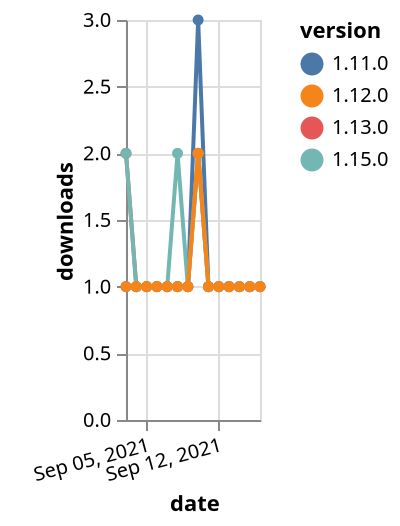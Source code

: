 {"$schema": "https://vega.github.io/schema/vega-lite/v5.json", "description": "A simple bar chart with embedded data.", "data": {"values": [{"date": "2021-09-03", "total": 339, "delta": 1, "version": "1.11.0"}, {"date": "2021-09-04", "total": 340, "delta": 1, "version": "1.11.0"}, {"date": "2021-09-05", "total": 341, "delta": 1, "version": "1.11.0"}, {"date": "2021-09-06", "total": 342, "delta": 1, "version": "1.11.0"}, {"date": "2021-09-07", "total": 343, "delta": 1, "version": "1.11.0"}, {"date": "2021-09-08", "total": 344, "delta": 1, "version": "1.11.0"}, {"date": "2021-09-09", "total": 345, "delta": 1, "version": "1.11.0"}, {"date": "2021-09-10", "total": 348, "delta": 3, "version": "1.11.0"}, {"date": "2021-09-11", "total": 349, "delta": 1, "version": "1.11.0"}, {"date": "2021-09-12", "total": 350, "delta": 1, "version": "1.11.0"}, {"date": "2021-09-13", "total": 351, "delta": 1, "version": "1.11.0"}, {"date": "2021-09-14", "total": 352, "delta": 1, "version": "1.11.0"}, {"date": "2021-09-15", "total": 353, "delta": 1, "version": "1.11.0"}, {"date": "2021-09-16", "total": 354, "delta": 1, "version": "1.11.0"}, {"date": "2021-09-03", "total": 289, "delta": 2, "version": "1.13.0"}, {"date": "2021-09-04", "total": 290, "delta": 1, "version": "1.13.0"}, {"date": "2021-09-05", "total": 291, "delta": 1, "version": "1.13.0"}, {"date": "2021-09-06", "total": 292, "delta": 1, "version": "1.13.0"}, {"date": "2021-09-07", "total": 293, "delta": 1, "version": "1.13.0"}, {"date": "2021-09-08", "total": 294, "delta": 1, "version": "1.13.0"}, {"date": "2021-09-09", "total": 295, "delta": 1, "version": "1.13.0"}, {"date": "2021-09-10", "total": 297, "delta": 2, "version": "1.13.0"}, {"date": "2021-09-11", "total": 298, "delta": 1, "version": "1.13.0"}, {"date": "2021-09-12", "total": 299, "delta": 1, "version": "1.13.0"}, {"date": "2021-09-13", "total": 300, "delta": 1, "version": "1.13.0"}, {"date": "2021-09-14", "total": 301, "delta": 1, "version": "1.13.0"}, {"date": "2021-09-15", "total": 302, "delta": 1, "version": "1.13.0"}, {"date": "2021-09-16", "total": 303, "delta": 1, "version": "1.13.0"}, {"date": "2021-09-03", "total": 111, "delta": 2, "version": "1.15.0"}, {"date": "2021-09-04", "total": 112, "delta": 1, "version": "1.15.0"}, {"date": "2021-09-05", "total": 113, "delta": 1, "version": "1.15.0"}, {"date": "2021-09-06", "total": 114, "delta": 1, "version": "1.15.0"}, {"date": "2021-09-07", "total": 115, "delta": 1, "version": "1.15.0"}, {"date": "2021-09-08", "total": 117, "delta": 2, "version": "1.15.0"}, {"date": "2021-09-09", "total": 118, "delta": 1, "version": "1.15.0"}, {"date": "2021-09-10", "total": 120, "delta": 2, "version": "1.15.0"}, {"date": "2021-09-11", "total": 121, "delta": 1, "version": "1.15.0"}, {"date": "2021-09-12", "total": 122, "delta": 1, "version": "1.15.0"}, {"date": "2021-09-13", "total": 123, "delta": 1, "version": "1.15.0"}, {"date": "2021-09-14", "total": 124, "delta": 1, "version": "1.15.0"}, {"date": "2021-09-15", "total": 125, "delta": 1, "version": "1.15.0"}, {"date": "2021-09-16", "total": 126, "delta": 1, "version": "1.15.0"}, {"date": "2021-09-03", "total": 173, "delta": 1, "version": "1.12.0"}, {"date": "2021-09-04", "total": 174, "delta": 1, "version": "1.12.0"}, {"date": "2021-09-05", "total": 175, "delta": 1, "version": "1.12.0"}, {"date": "2021-09-06", "total": 176, "delta": 1, "version": "1.12.0"}, {"date": "2021-09-07", "total": 177, "delta": 1, "version": "1.12.0"}, {"date": "2021-09-08", "total": 178, "delta": 1, "version": "1.12.0"}, {"date": "2021-09-09", "total": 179, "delta": 1, "version": "1.12.0"}, {"date": "2021-09-10", "total": 181, "delta": 2, "version": "1.12.0"}, {"date": "2021-09-11", "total": 182, "delta": 1, "version": "1.12.0"}, {"date": "2021-09-12", "total": 183, "delta": 1, "version": "1.12.0"}, {"date": "2021-09-13", "total": 184, "delta": 1, "version": "1.12.0"}, {"date": "2021-09-14", "total": 185, "delta": 1, "version": "1.12.0"}, {"date": "2021-09-15", "total": 186, "delta": 1, "version": "1.12.0"}, {"date": "2021-09-16", "total": 187, "delta": 1, "version": "1.12.0"}]}, "width": "container", "mark": {"type": "line", "point": {"filled": true}}, "encoding": {"x": {"field": "date", "type": "temporal", "timeUnit": "yearmonthdate", "title": "date", "axis": {"labelAngle": -15}}, "y": {"field": "delta", "type": "quantitative", "title": "downloads"}, "color": {"field": "version", "type": "nominal"}, "tooltip": {"field": "delta"}}}